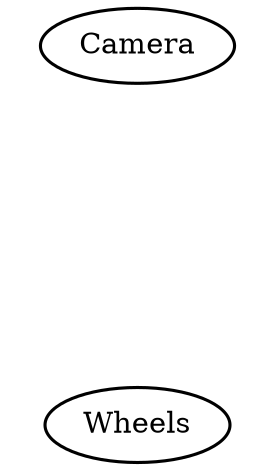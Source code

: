 digraph {
	edge [penwidth=1.5]
	node [penwidth=1.5]
	
	node [shape=ellipse,style=filled,fillcolor=white];
	sensors[label="Camera"];
	actuators[label="Wheels"];
	node [shape=box,style=invis,fillcolor=white];
	mystery_box[label="  ?  ",fontsize=60];

	sensors->mystery_box[style=invis];
	mystery_box->actuators[style=invis];
}
